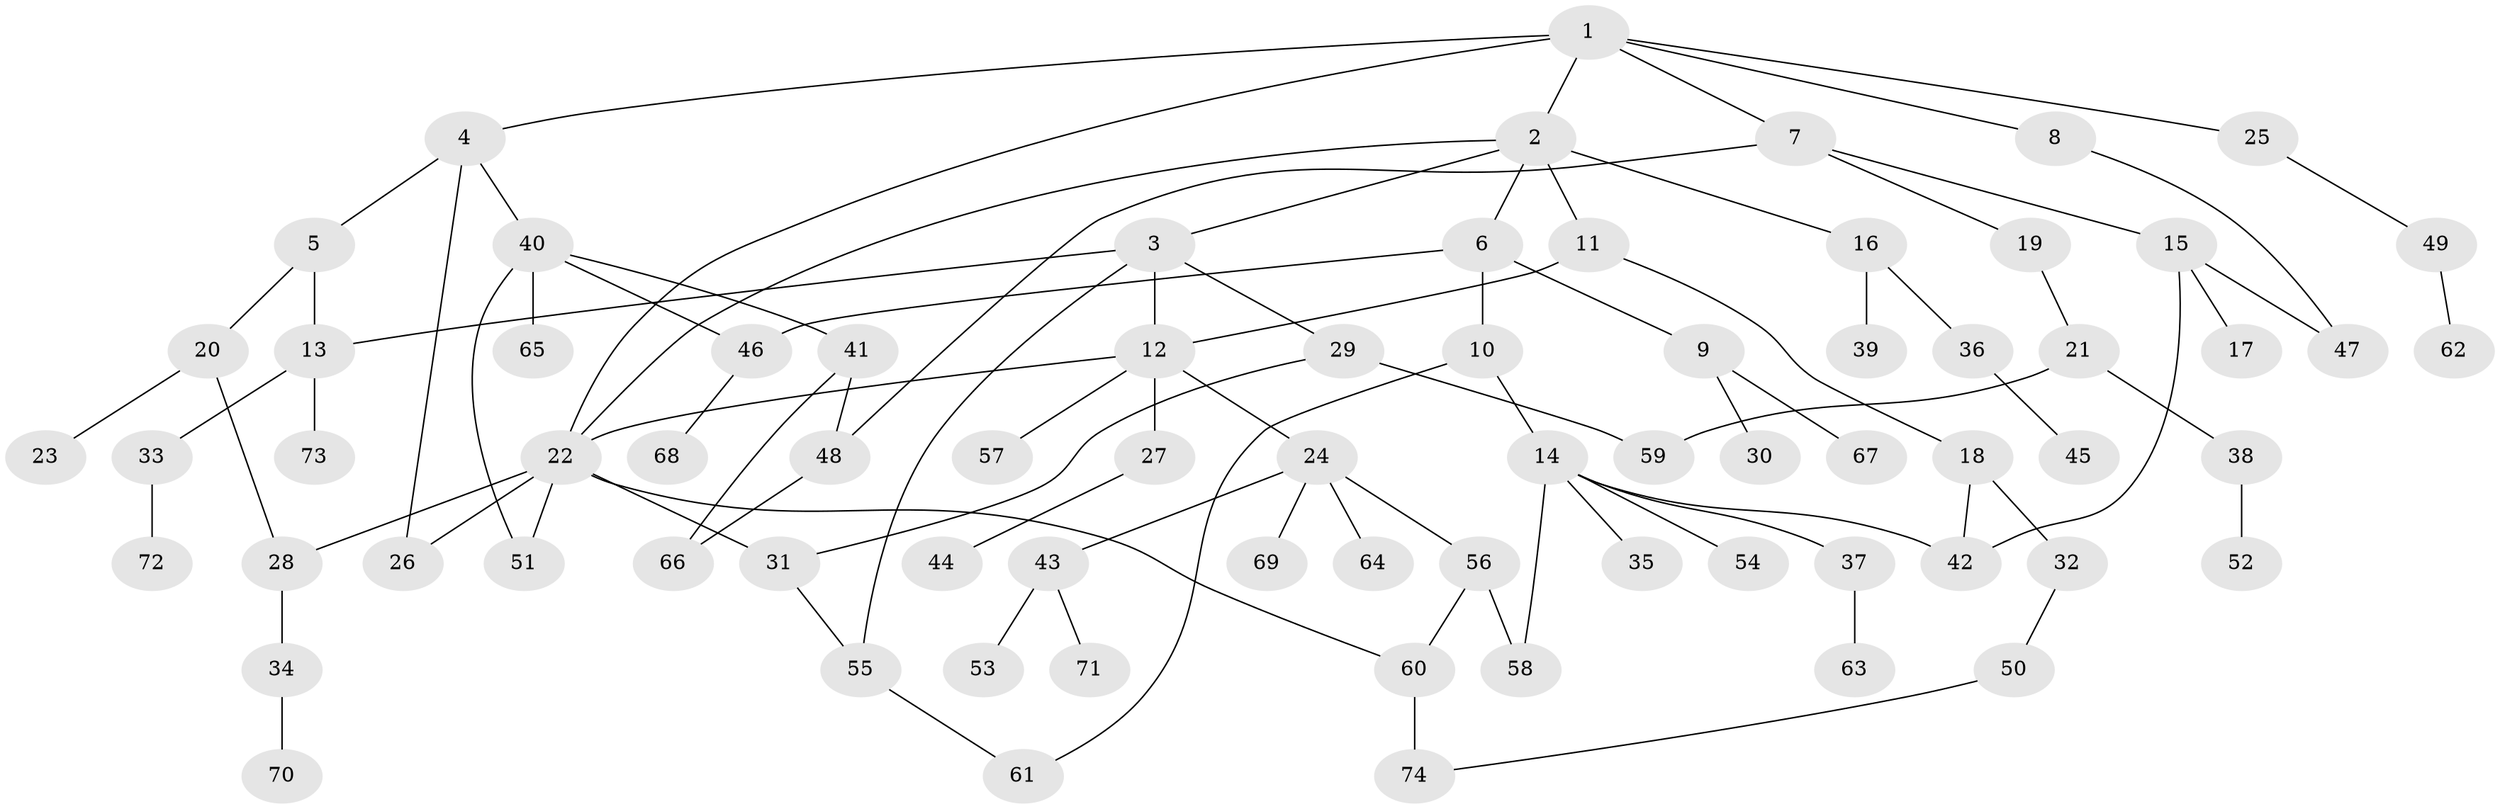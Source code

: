 // original degree distribution, {7: 0.013605442176870748, 4: 0.09523809523809523, 3: 0.1360544217687075, 5: 0.06802721088435375, 2: 0.272108843537415, 1: 0.3945578231292517, 6: 0.02040816326530612}
// Generated by graph-tools (version 1.1) at 2025/34/03/09/25 02:34:17]
// undirected, 74 vertices, 93 edges
graph export_dot {
graph [start="1"]
  node [color=gray90,style=filled];
  1;
  2;
  3;
  4;
  5;
  6;
  7;
  8;
  9;
  10;
  11;
  12;
  13;
  14;
  15;
  16;
  17;
  18;
  19;
  20;
  21;
  22;
  23;
  24;
  25;
  26;
  27;
  28;
  29;
  30;
  31;
  32;
  33;
  34;
  35;
  36;
  37;
  38;
  39;
  40;
  41;
  42;
  43;
  44;
  45;
  46;
  47;
  48;
  49;
  50;
  51;
  52;
  53;
  54;
  55;
  56;
  57;
  58;
  59;
  60;
  61;
  62;
  63;
  64;
  65;
  66;
  67;
  68;
  69;
  70;
  71;
  72;
  73;
  74;
  1 -- 2 [weight=1.0];
  1 -- 4 [weight=1.0];
  1 -- 7 [weight=1.0];
  1 -- 8 [weight=1.0];
  1 -- 22 [weight=1.0];
  1 -- 25 [weight=1.0];
  2 -- 3 [weight=1.0];
  2 -- 6 [weight=1.0];
  2 -- 11 [weight=1.0];
  2 -- 16 [weight=1.0];
  2 -- 22 [weight=1.0];
  3 -- 12 [weight=2.0];
  3 -- 13 [weight=1.0];
  3 -- 29 [weight=1.0];
  3 -- 55 [weight=1.0];
  4 -- 5 [weight=1.0];
  4 -- 26 [weight=1.0];
  4 -- 40 [weight=1.0];
  5 -- 13 [weight=1.0];
  5 -- 20 [weight=2.0];
  6 -- 9 [weight=1.0];
  6 -- 10 [weight=2.0];
  6 -- 46 [weight=1.0];
  7 -- 15 [weight=1.0];
  7 -- 19 [weight=1.0];
  7 -- 48 [weight=1.0];
  8 -- 47 [weight=1.0];
  9 -- 30 [weight=2.0];
  9 -- 67 [weight=1.0];
  10 -- 14 [weight=1.0];
  10 -- 61 [weight=1.0];
  11 -- 12 [weight=1.0];
  11 -- 18 [weight=1.0];
  12 -- 22 [weight=1.0];
  12 -- 24 [weight=1.0];
  12 -- 27 [weight=1.0];
  12 -- 57 [weight=1.0];
  13 -- 33 [weight=1.0];
  13 -- 73 [weight=1.0];
  14 -- 35 [weight=2.0];
  14 -- 37 [weight=4.0];
  14 -- 42 [weight=1.0];
  14 -- 54 [weight=1.0];
  14 -- 58 [weight=1.0];
  15 -- 17 [weight=1.0];
  15 -- 42 [weight=1.0];
  15 -- 47 [weight=1.0];
  16 -- 36 [weight=1.0];
  16 -- 39 [weight=1.0];
  18 -- 32 [weight=3.0];
  18 -- 42 [weight=1.0];
  19 -- 21 [weight=1.0];
  20 -- 23 [weight=1.0];
  20 -- 28 [weight=1.0];
  21 -- 38 [weight=1.0];
  21 -- 59 [weight=1.0];
  22 -- 26 [weight=1.0];
  22 -- 28 [weight=1.0];
  22 -- 31 [weight=1.0];
  22 -- 51 [weight=1.0];
  22 -- 60 [weight=1.0];
  24 -- 43 [weight=1.0];
  24 -- 56 [weight=1.0];
  24 -- 64 [weight=1.0];
  24 -- 69 [weight=1.0];
  25 -- 49 [weight=1.0];
  27 -- 44 [weight=1.0];
  28 -- 34 [weight=1.0];
  29 -- 31 [weight=1.0];
  29 -- 59 [weight=2.0];
  31 -- 55 [weight=1.0];
  32 -- 50 [weight=1.0];
  33 -- 72 [weight=1.0];
  34 -- 70 [weight=1.0];
  36 -- 45 [weight=1.0];
  37 -- 63 [weight=1.0];
  38 -- 52 [weight=1.0];
  40 -- 41 [weight=1.0];
  40 -- 46 [weight=1.0];
  40 -- 51 [weight=1.0];
  40 -- 65 [weight=1.0];
  41 -- 48 [weight=1.0];
  41 -- 66 [weight=1.0];
  43 -- 53 [weight=1.0];
  43 -- 71 [weight=1.0];
  46 -- 68 [weight=1.0];
  48 -- 66 [weight=1.0];
  49 -- 62 [weight=1.0];
  50 -- 74 [weight=1.0];
  55 -- 61 [weight=1.0];
  56 -- 58 [weight=2.0];
  56 -- 60 [weight=1.0];
  60 -- 74 [weight=2.0];
}
